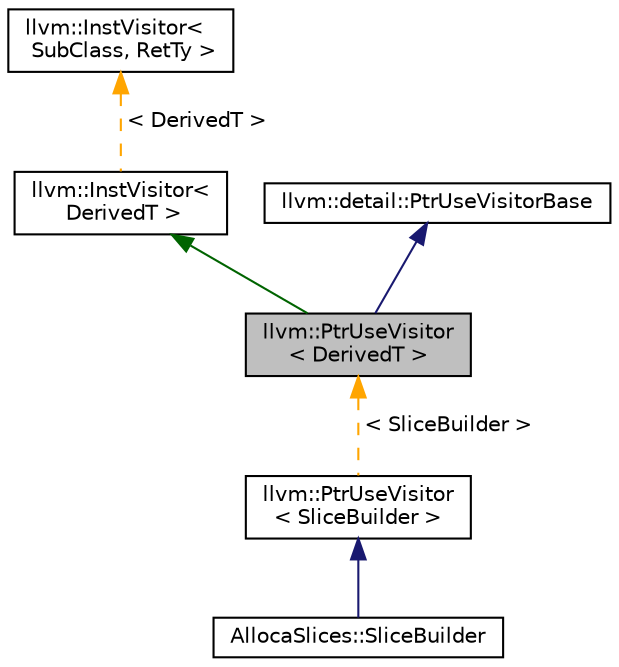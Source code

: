 digraph "llvm::PtrUseVisitor&lt; DerivedT &gt;"
{
 // LATEX_PDF_SIZE
  bgcolor="transparent";
  edge [fontname="Helvetica",fontsize="10",labelfontname="Helvetica",labelfontsize="10"];
  node [fontname="Helvetica",fontsize="10",shape=record];
  Node1 [label="llvm::PtrUseVisitor\l\< DerivedT \>",height=0.2,width=0.4,color="black", fillcolor="grey75", style="filled", fontcolor="black",tooltip="A base class for visitors over the uses of a pointer value."];
  Node2 -> Node1 [dir="back",color="darkgreen",fontsize="10",style="solid",fontname="Helvetica"];
  Node2 [label="llvm::InstVisitor\<\l DerivedT \>",height=0.2,width=0.4,color="black",URL="$classllvm_1_1InstVisitor.html",tooltip=" "];
  Node3 -> Node2 [dir="back",color="orange",fontsize="10",style="dashed",label=" \< DerivedT \>" ,fontname="Helvetica"];
  Node3 [label="llvm::InstVisitor\<\l SubClass, RetTy \>",height=0.2,width=0.4,color="black",URL="$classllvm_1_1InstVisitor.html",tooltip="Base class for instruction visitors."];
  Node4 -> Node1 [dir="back",color="midnightblue",fontsize="10",style="solid",fontname="Helvetica"];
  Node4 [label="llvm::detail::PtrUseVisitorBase",height=0.2,width=0.4,color="black",URL="$classllvm_1_1detail_1_1PtrUseVisitorBase.html",tooltip="Implementation of non-dependent functionality for PtrUseVisitor."];
  Node1 -> Node5 [dir="back",color="orange",fontsize="10",style="dashed",label=" \< SliceBuilder \>" ,fontname="Helvetica"];
  Node5 [label="llvm::PtrUseVisitor\l\< SliceBuilder \>",height=0.2,width=0.4,color="black",URL="$classllvm_1_1PtrUseVisitor.html",tooltip=" "];
  Node5 -> Node6 [dir="back",color="midnightblue",fontsize="10",style="solid",fontname="Helvetica"];
  Node6 [label="AllocaSlices::SliceBuilder",height=0.2,width=0.4,color="black",URL="$classAllocaSlices_1_1SliceBuilder.html",tooltip="Builder for the alloca slices."];
}

